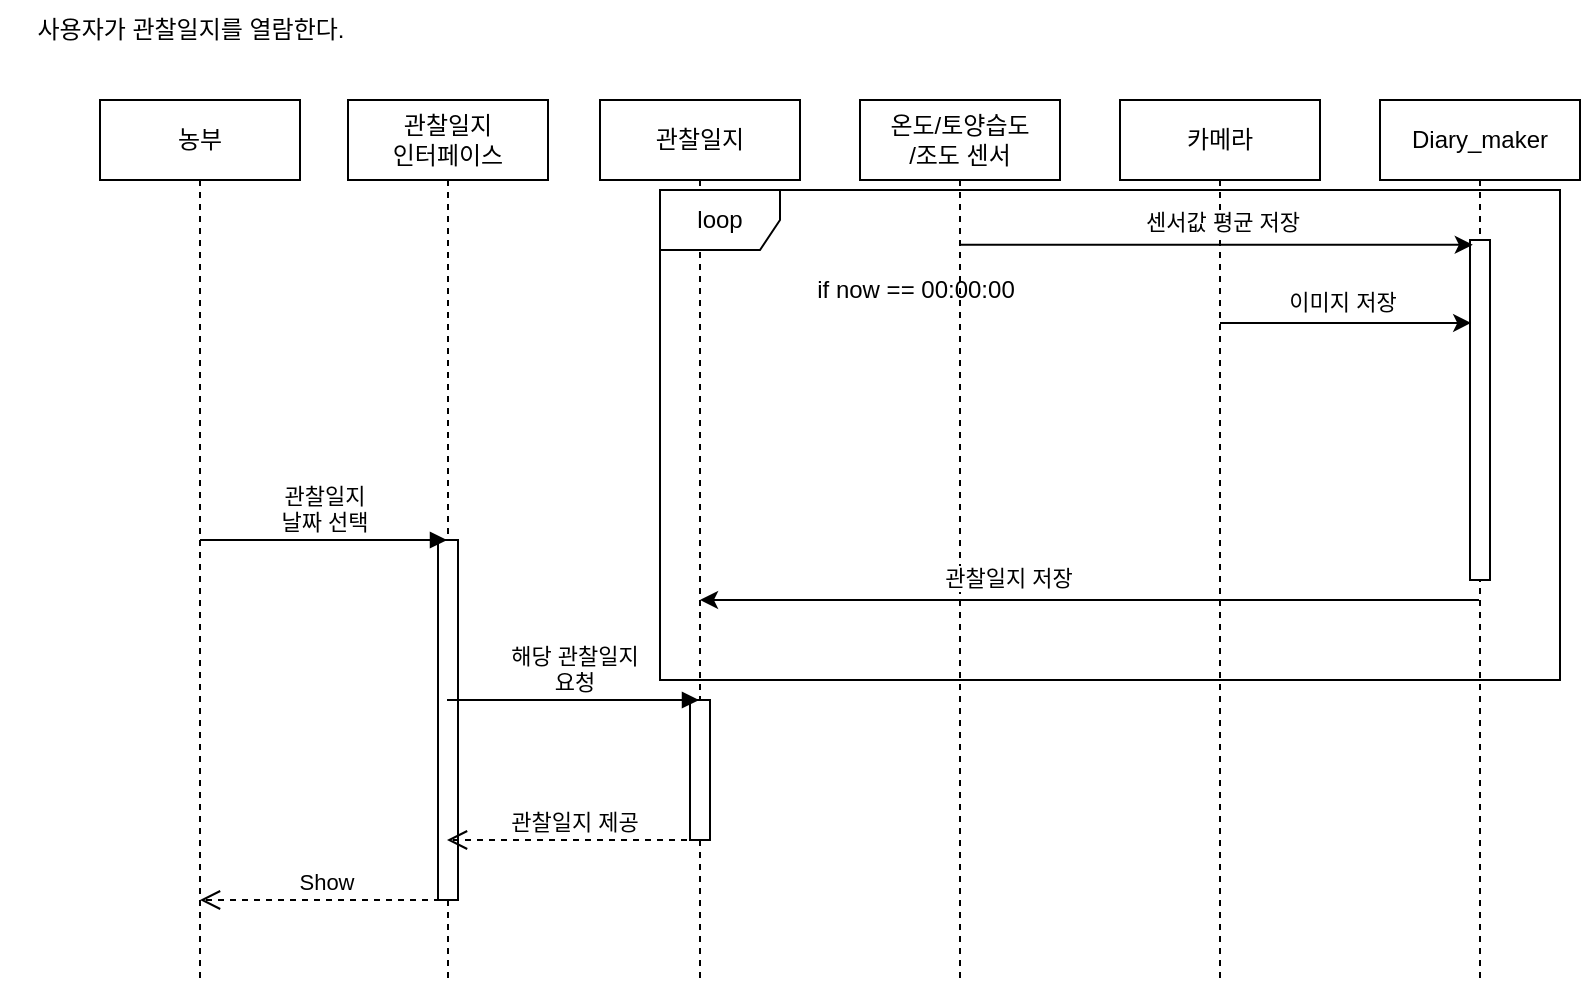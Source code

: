 <mxfile version="20.4.0" type="github">
  <diagram id="ibOZRkEERhT8VrmGGIWO" name="페이지-1">
    <mxGraphModel dx="1038" dy="521" grid="1" gridSize="10" guides="1" tooltips="1" connect="1" arrows="1" fold="1" page="1" pageScale="1" pageWidth="827" pageHeight="1169" math="0" shadow="0">
      <root>
        <mxCell id="0" />
        <mxCell id="1" parent="0" />
        <mxCell id="LfJQejW4wEZQG6NsD9H3-1" value="농부" style="shape=umlLifeline;perimeter=lifelinePerimeter;whiteSpace=wrap;html=1;container=1;collapsible=0;recursiveResize=0;outlineConnect=0;" parent="1" vertex="1">
          <mxGeometry x="50" y="50" width="100" height="440" as="geometry" />
        </mxCell>
        <mxCell id="LfJQejW4wEZQG6NsD9H3-2" value="관찰일지" style="shape=umlLifeline;perimeter=lifelinePerimeter;whiteSpace=wrap;html=1;container=1;collapsible=0;recursiveResize=0;outlineConnect=0;" parent="1" vertex="1">
          <mxGeometry x="300" y="50" width="100" height="440" as="geometry" />
        </mxCell>
        <mxCell id="LfJQejW4wEZQG6NsD9H3-10" value="" style="html=1;points=[];perimeter=orthogonalPerimeter;" parent="LfJQejW4wEZQG6NsD9H3-2" vertex="1">
          <mxGeometry x="45" y="300" width="10" height="70" as="geometry" />
        </mxCell>
        <mxCell id="LfJQejW4wEZQG6NsD9H3-4" value="관찰일지&lt;br&gt;인터페이스" style="shape=umlLifeline;perimeter=lifelinePerimeter;whiteSpace=wrap;html=1;container=1;collapsible=0;recursiveResize=0;outlineConnect=0;" parent="1" vertex="1">
          <mxGeometry x="174" y="50" width="100" height="440" as="geometry" />
        </mxCell>
        <mxCell id="peh3bpObvGaAzJVg23kE-16" value="" style="html=1;points=[];perimeter=orthogonalPerimeter;" vertex="1" parent="LfJQejW4wEZQG6NsD9H3-4">
          <mxGeometry x="45" y="220" width="10" height="180" as="geometry" />
        </mxCell>
        <mxCell id="LfJQejW4wEZQG6NsD9H3-5" value="관찰일지&lt;br&gt;날짜 선택" style="html=1;verticalAlign=bottom;endArrow=block;rounded=0;" parent="1" source="LfJQejW4wEZQG6NsD9H3-1" target="LfJQejW4wEZQG6NsD9H3-4" edge="1">
          <mxGeometry width="80" relative="1" as="geometry">
            <mxPoint x="140" y="160" as="sourcePoint" />
            <mxPoint x="220" y="160" as="targetPoint" />
            <Array as="points" />
          </mxGeometry>
        </mxCell>
        <mxCell id="LfJQejW4wEZQG6NsD9H3-7" value="관찰일지 제공" style="html=1;verticalAlign=bottom;endArrow=open;dashed=1;endSize=8;rounded=0;" parent="1" edge="1">
          <mxGeometry relative="1" as="geometry">
            <mxPoint x="349.5" y="420" as="sourcePoint" />
            <mxPoint x="223.5" y="420" as="targetPoint" />
            <Array as="points">
              <mxPoint x="300" y="420" />
            </Array>
          </mxGeometry>
        </mxCell>
        <mxCell id="peh3bpObvGaAzJVg23kE-1" value="온도/토양습도&lt;br&gt;/조도 센서" style="shape=umlLifeline;perimeter=lifelinePerimeter;whiteSpace=wrap;html=1;container=1;collapsible=0;recursiveResize=0;outlineConnect=0;" vertex="1" parent="1">
          <mxGeometry x="430" y="50" width="100" height="440" as="geometry" />
        </mxCell>
        <mxCell id="peh3bpObvGaAzJVg23kE-3" value="카메라" style="shape=umlLifeline;perimeter=lifelinePerimeter;whiteSpace=wrap;html=1;container=1;collapsible=0;recursiveResize=0;outlineConnect=0;" vertex="1" parent="1">
          <mxGeometry x="560" y="50" width="100" height="440" as="geometry" />
        </mxCell>
        <mxCell id="peh3bpObvGaAzJVg23kE-5" value="Diary_maker" style="shape=umlLifeline;perimeter=lifelinePerimeter;whiteSpace=wrap;html=1;container=1;collapsible=0;recursiveResize=0;outlineConnect=0;" vertex="1" parent="1">
          <mxGeometry x="690" y="50" width="100" height="440" as="geometry" />
        </mxCell>
        <mxCell id="peh3bpObvGaAzJVg23kE-9" value="loop" style="shape=umlFrame;whiteSpace=wrap;html=1;" vertex="1" parent="peh3bpObvGaAzJVg23kE-5">
          <mxGeometry x="-360" y="45" width="450" height="245" as="geometry" />
        </mxCell>
        <mxCell id="peh3bpObvGaAzJVg23kE-6" value="" style="html=1;points=[];perimeter=orthogonalPerimeter;" vertex="1" parent="peh3bpObvGaAzJVg23kE-5">
          <mxGeometry x="45" y="70" width="10" height="170" as="geometry" />
        </mxCell>
        <mxCell id="peh3bpObvGaAzJVg23kE-7" value="" style="endArrow=classic;html=1;rounded=0;entryX=0.14;entryY=0.014;entryDx=0;entryDy=0;entryPerimeter=0;" edge="1" parent="1" source="peh3bpObvGaAzJVg23kE-1" target="peh3bpObvGaAzJVg23kE-6">
          <mxGeometry width="50" height="50" relative="1" as="geometry">
            <mxPoint x="420" y="230" as="sourcePoint" />
            <mxPoint x="470" y="180" as="targetPoint" />
          </mxGeometry>
        </mxCell>
        <mxCell id="peh3bpObvGaAzJVg23kE-10" value="센서값 평균 저장" style="edgeLabel;html=1;align=center;verticalAlign=middle;resizable=0;points=[];" vertex="1" connectable="0" parent="peh3bpObvGaAzJVg23kE-7">
          <mxGeometry x="0.086" y="-2" relative="1" as="geometry">
            <mxPoint x="-8" y="-14" as="offset" />
          </mxGeometry>
        </mxCell>
        <mxCell id="peh3bpObvGaAzJVg23kE-8" value="" style="endArrow=classic;html=1;rounded=0;entryX=0.06;entryY=0.244;entryDx=0;entryDy=0;entryPerimeter=0;" edge="1" parent="1" source="peh3bpObvGaAzJVg23kE-3" target="peh3bpObvGaAzJVg23kE-6">
          <mxGeometry width="50" height="50" relative="1" as="geometry">
            <mxPoint x="420" y="230" as="sourcePoint" />
            <mxPoint x="470" y="180" as="targetPoint" />
          </mxGeometry>
        </mxCell>
        <mxCell id="peh3bpObvGaAzJVg23kE-11" value="이미지 저장" style="edgeLabel;html=1;align=center;verticalAlign=middle;resizable=0;points=[];" vertex="1" connectable="0" parent="peh3bpObvGaAzJVg23kE-8">
          <mxGeometry x="-0.294" y="1" relative="1" as="geometry">
            <mxPoint x="16" y="-10" as="offset" />
          </mxGeometry>
        </mxCell>
        <mxCell id="LfJQejW4wEZQG6NsD9H3-6" value="해당 관찰일지&lt;br&gt;요청" style="html=1;verticalAlign=bottom;endArrow=block;rounded=0;" parent="1" edge="1">
          <mxGeometry width="80" relative="1" as="geometry">
            <mxPoint x="223.5" y="350" as="sourcePoint" />
            <mxPoint x="349.5" y="350" as="targetPoint" />
            <Array as="points">
              <mxPoint x="300" y="350" />
            </Array>
          </mxGeometry>
        </mxCell>
        <mxCell id="peh3bpObvGaAzJVg23kE-12" value="" style="endArrow=none;html=1;rounded=0;startArrow=classic;startFill=1;endFill=0;" edge="1" parent="1" source="LfJQejW4wEZQG6NsD9H3-2" target="peh3bpObvGaAzJVg23kE-5">
          <mxGeometry width="50" height="50" relative="1" as="geometry">
            <mxPoint x="619.5" y="171.48" as="sourcePoint" />
            <mxPoint x="745.6" y="171.48" as="targetPoint" />
            <Array as="points">
              <mxPoint x="380" y="300" />
            </Array>
          </mxGeometry>
        </mxCell>
        <mxCell id="peh3bpObvGaAzJVg23kE-13" value="관찰일지 저장" style="edgeLabel;html=1;align=center;verticalAlign=middle;resizable=0;points=[];" vertex="1" connectable="0" parent="peh3bpObvGaAzJVg23kE-12">
          <mxGeometry x="-0.294" y="1" relative="1" as="geometry">
            <mxPoint x="16" y="-10" as="offset" />
          </mxGeometry>
        </mxCell>
        <mxCell id="peh3bpObvGaAzJVg23kE-14" value="if now == 00:00:00" style="text;html=1;strokeColor=none;fillColor=none;align=center;verticalAlign=middle;whiteSpace=wrap;rounded=0;" vertex="1" parent="1">
          <mxGeometry x="400" y="130" width="116" height="30" as="geometry" />
        </mxCell>
        <mxCell id="peh3bpObvGaAzJVg23kE-15" value="Show" style="html=1;verticalAlign=bottom;endArrow=open;dashed=1;endSize=8;rounded=0;" edge="1" parent="1">
          <mxGeometry relative="1" as="geometry">
            <mxPoint x="226" y="450" as="sourcePoint" />
            <mxPoint x="100" y="450" as="targetPoint" />
            <Array as="points">
              <mxPoint x="176.5" y="450" />
            </Array>
          </mxGeometry>
        </mxCell>
        <mxCell id="peh3bpObvGaAzJVg23kE-17" value="사용자가 관찰일지를 열람한다." style="text;html=1;align=center;verticalAlign=middle;resizable=0;points=[];autosize=1;strokeColor=none;fillColor=none;" vertex="1" parent="1">
          <mxGeometry width="190" height="30" as="geometry" />
        </mxCell>
      </root>
    </mxGraphModel>
  </diagram>
</mxfile>
